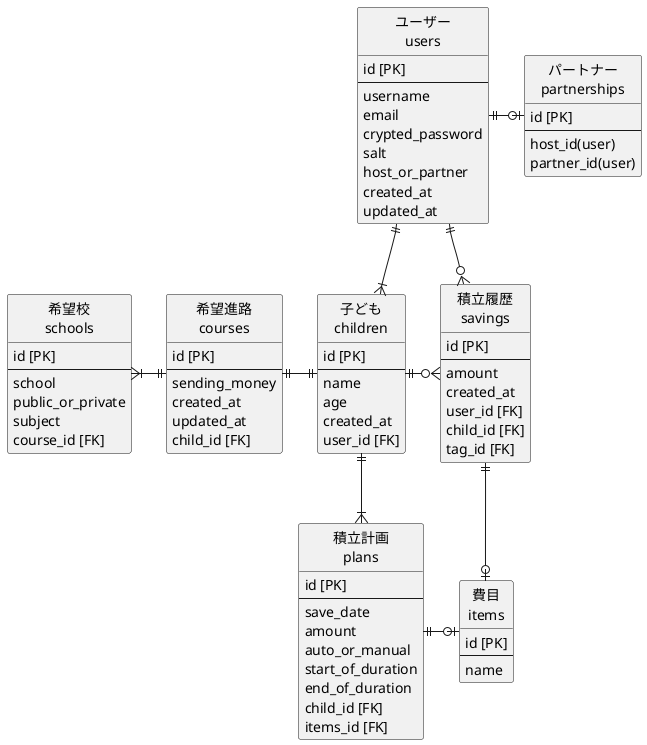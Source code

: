 @startuml kokebo
hide circle
hide empty members

'string = varchar(255)

entity "ユーザー\nusers" as users {
  id [PK]
  --
  username
  email
  crypted_password
  salt
  host_or_partner
  created_at
  updated_at
}

entity "パートナー\npartnerships" as partnerships {
  id [PK]
  --
  host_id(user)
  partner_id(user)
}

entity "子ども\nchildren" as children {
  id [PK]
  --
  name
  age
  created_at
  user_id [FK]
}

entity "希望進路\ncourses" as courses {
  id [PK]
  --
  sending_money
  created_at
  updated_at
  child_id [FK]
}

entity "希望校\nschools" as schools {
  id [PK]
  --
  school
  public_or_private
  subject
  course_id [FK]
}

entity "積立履歴\nsavings" as savings{
  id [PK]
  --
  amount
  created_at
  user_id [FK]
  child_id [FK]
  tag_id [FK]
}

entity "費目\nitems" as items {
  id [PK]
  --
  name
}

entity "積立計画\nplans" as plans {
  id [PK]
  --
  save_date
  amount
  auto_or_manual
  start_of_duration
  end_of_duration
  child_id [FK]
  items_id [FK]
}

users ||-r-o| partnerships
users ||--|{ children
users ||-r-o{ savings
children ||-l-|| courses
children ||-r-o{ savings
children ||--|{ plans
courses ||-l-|{ schools
savings ||-r-o| items
plans ||-r-o| items

@enduml